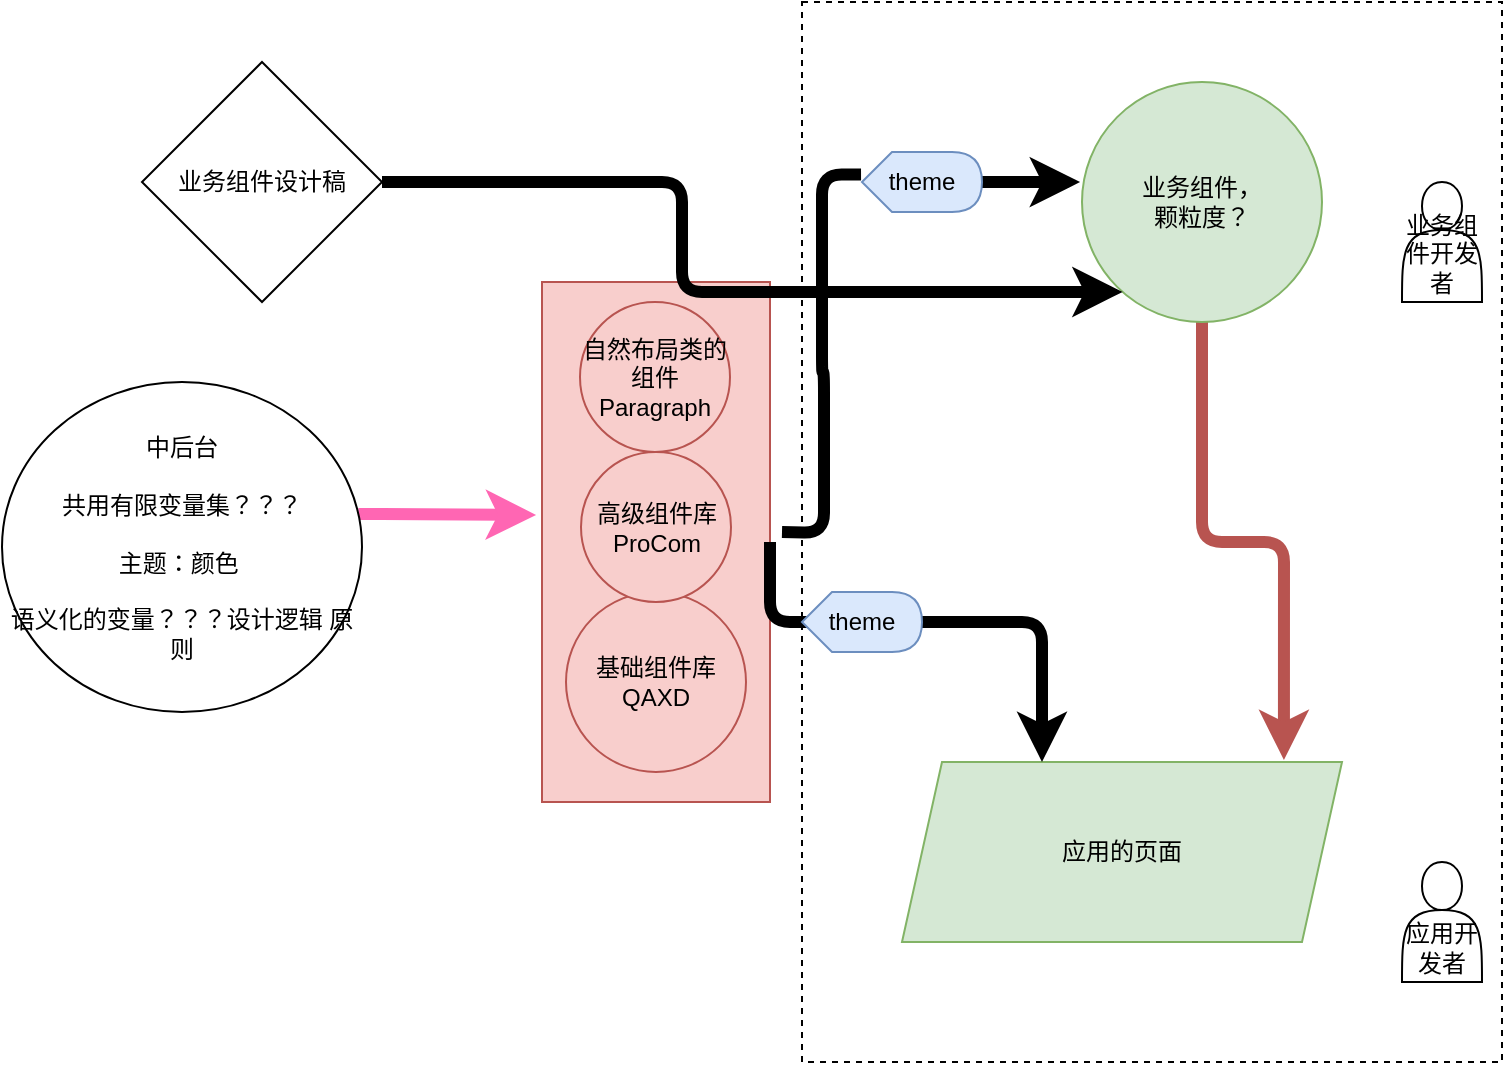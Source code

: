 <mxfile version="14.6.0" type="github">
  <diagram id="1jS8HdlLek9ythfzZxmd" name="Page-1">
    <mxGraphModel dx="933" dy="551" grid="1" gridSize="10" guides="1" tooltips="1" connect="1" arrows="1" fold="1" page="1" pageScale="1" pageWidth="827" pageHeight="1169" math="0" shadow="0">
      <root>
        <mxCell id="0" />
        <mxCell id="1" parent="0" />
        <mxCell id="FuPFpe4h8FPMtTvP8igd-12" value="" style="rounded=0;whiteSpace=wrap;html=1;fillColor=#f8cecc;strokeColor=#b85450;verticalAlign=top;" vertex="1" parent="1">
          <mxGeometry x="320" y="150" width="114" height="260" as="geometry" />
        </mxCell>
        <mxCell id="FuPFpe4h8FPMtTvP8igd-16" value="" style="rounded=0;whiteSpace=wrap;html=1;dashed=1;" vertex="1" parent="1">
          <mxGeometry x="450" y="10" width="350" height="530" as="geometry" />
        </mxCell>
        <mxCell id="FuPFpe4h8FPMtTvP8igd-19" style="edgeStyle=orthogonalEdgeStyle;rounded=1;orthogonalLoop=1;jettySize=auto;html=1;entryX=-0.026;entryY=0.448;entryDx=0;entryDy=0;entryPerimeter=0;strokeColor=#FF66B3;strokeWidth=6;" edge="1" parent="1" source="azdFt4TTLsHJrj7l6tKi-1" target="FuPFpe4h8FPMtTvP8igd-12">
          <mxGeometry relative="1" as="geometry">
            <Array as="points">
              <mxPoint x="250" y="266" />
              <mxPoint x="250" y="266" />
            </Array>
          </mxGeometry>
        </mxCell>
        <mxCell id="azdFt4TTLsHJrj7l6tKi-1" value="中后台&lt;br&gt;&lt;br&gt;共用有限变量集？？？&lt;br&gt;&lt;br&gt;主题：颜色&amp;nbsp;&lt;br&gt;&lt;br&gt;语义化的变量？？？设计逻辑 原则" style="ellipse;whiteSpace=wrap;html=1;" parent="1" vertex="1">
          <mxGeometry x="50" y="200" width="180" height="165" as="geometry" />
        </mxCell>
        <mxCell id="azdFt4TTLsHJrj7l6tKi-5" value="" style="edgeStyle=orthogonalEdgeStyle;rounded=1;orthogonalLoop=1;jettySize=auto;html=1;fillColor=#f8cecc;strokeColor=#b85450;strokeWidth=6;entryX=0.868;entryY=-0.011;entryDx=0;entryDy=0;entryPerimeter=0;" parent="1" source="azdFt4TTLsHJrj7l6tKi-2" target="azdFt4TTLsHJrj7l6tKi-3" edge="1">
          <mxGeometry relative="1" as="geometry">
            <mxPoint x="690" y="380" as="targetPoint" />
          </mxGeometry>
        </mxCell>
        <mxCell id="azdFt4TTLsHJrj7l6tKi-2" value="业务组件，&lt;br&gt;颗粒度？" style="ellipse;whiteSpace=wrap;html=1;aspect=fixed;fillColor=#d5e8d4;strokeColor=#82b366;" parent="1" vertex="1">
          <mxGeometry x="590" y="50" width="120" height="120" as="geometry" />
        </mxCell>
        <mxCell id="azdFt4TTLsHJrj7l6tKi-3" value="应用的页面" style="shape=parallelogram;perimeter=parallelogramPerimeter;whiteSpace=wrap;html=1;fixedSize=1;fillColor=#d5e8d4;strokeColor=#82b366;" parent="1" vertex="1">
          <mxGeometry x="500" y="390" width="220" height="90" as="geometry" />
        </mxCell>
        <mxCell id="azdFt4TTLsHJrj7l6tKi-12" style="edgeStyle=orthogonalEdgeStyle;rounded=1;orthogonalLoop=1;jettySize=auto;html=1;strokeWidth=6;" parent="1" source="azdFt4TTLsHJrj7l6tKi-10" target="azdFt4TTLsHJrj7l6tKi-2" edge="1">
          <mxGeometry relative="1" as="geometry">
            <Array as="points">
              <mxPoint x="390" y="100" />
              <mxPoint x="390" y="155" />
            </Array>
          </mxGeometry>
        </mxCell>
        <mxCell id="azdFt4TTLsHJrj7l6tKi-10" value="业务组件设计稿" style="rhombus;whiteSpace=wrap;html=1;" parent="1" vertex="1">
          <mxGeometry x="120" y="40" width="120" height="120" as="geometry" />
        </mxCell>
        <mxCell id="azdFt4TTLsHJrj7l6tKi-16" style="edgeStyle=orthogonalEdgeStyle;rounded=1;orthogonalLoop=1;jettySize=auto;html=1;strokeWidth=6;exitX=1;exitY=0.5;exitDx=0;exitDy=0;" parent="1" source="FuPFpe4h8FPMtTvP8igd-12" target="azdFt4TTLsHJrj7l6tKi-3" edge="1">
          <mxGeometry relative="1" as="geometry">
            <Array as="points">
              <mxPoint x="434" y="320" />
              <mxPoint x="570" y="320" />
            </Array>
          </mxGeometry>
        </mxCell>
        <mxCell id="azdFt4TTLsHJrj7l6tKi-17" style="edgeStyle=orthogonalEdgeStyle;rounded=1;orthogonalLoop=1;jettySize=auto;html=1;entryX=-0.008;entryY=0.417;entryDx=0;entryDy=0;entryPerimeter=0;strokeWidth=6;startArrow=none;" parent="1" source="FuPFpe4h8FPMtTvP8igd-7" target="azdFt4TTLsHJrj7l6tKi-2" edge="1">
          <mxGeometry relative="1" as="geometry" />
        </mxCell>
        <mxCell id="azdFt4TTLsHJrj7l6tKi-14" value="自然布局类的组件&lt;br&gt;Paragraph" style="ellipse;whiteSpace=wrap;html=1;aspect=fixed;fillColor=#f8cecc;strokeColor=#b85450;" parent="1" vertex="1">
          <mxGeometry x="339" y="160" width="75" height="75" as="geometry" />
        </mxCell>
        <mxCell id="FuPFpe4h8FPMtTvP8igd-1" value="业务组件开发者" style="shape=actor;whiteSpace=wrap;html=1;verticalAlign=bottom;" vertex="1" parent="1">
          <mxGeometry x="750" y="100" width="40" height="60" as="geometry" />
        </mxCell>
        <mxCell id="FuPFpe4h8FPMtTvP8igd-2" value="应用开发者" style="shape=actor;whiteSpace=wrap;html=1;verticalAlign=bottom;" vertex="1" parent="1">
          <mxGeometry x="750" y="440" width="40" height="60" as="geometry" />
        </mxCell>
        <mxCell id="FuPFpe4h8FPMtTvP8igd-7" value="theme" style="shape=display;whiteSpace=wrap;html=1;fillColor=#dae8fc;strokeColor=#6c8ebf;" vertex="1" parent="1">
          <mxGeometry x="480" y="85" width="60" height="30" as="geometry" />
        </mxCell>
        <mxCell id="FuPFpe4h8FPMtTvP8igd-8" value="" style="edgeStyle=orthogonalEdgeStyle;rounded=1;orthogonalLoop=1;jettySize=auto;html=1;entryX=-0.008;entryY=0.375;entryDx=0;entryDy=0;entryPerimeter=0;strokeWidth=6;endArrow=none;" edge="1" parent="1" target="FuPFpe4h8FPMtTvP8igd-7">
          <mxGeometry relative="1" as="geometry">
            <mxPoint x="440" y="275" as="sourcePoint" />
            <mxPoint x="589.04" y="105" as="targetPoint" />
          </mxGeometry>
        </mxCell>
        <mxCell id="FuPFpe4h8FPMtTvP8igd-9" value="theme" style="shape=display;whiteSpace=wrap;html=1;fillColor=#dae8fc;strokeColor=#6c8ebf;" vertex="1" parent="1">
          <mxGeometry x="450" y="305" width="60" height="30" as="geometry" />
        </mxCell>
        <mxCell id="FuPFpe4h8FPMtTvP8igd-21" value="基础组件库&lt;br&gt;QAXD" style="ellipse;whiteSpace=wrap;html=1;aspect=fixed;fillColor=#f8cecc;strokeColor=#b85450;" vertex="1" parent="1">
          <mxGeometry x="332" y="305" width="90" height="90" as="geometry" />
        </mxCell>
        <mxCell id="FuPFpe4h8FPMtTvP8igd-22" value="高级组件库&lt;br&gt;ProCom" style="ellipse;whiteSpace=wrap;html=1;aspect=fixed;fillColor=#f8cecc;strokeColor=#b85450;" vertex="1" parent="1">
          <mxGeometry x="339.5" y="235" width="75" height="75" as="geometry" />
        </mxCell>
      </root>
    </mxGraphModel>
  </diagram>
</mxfile>
